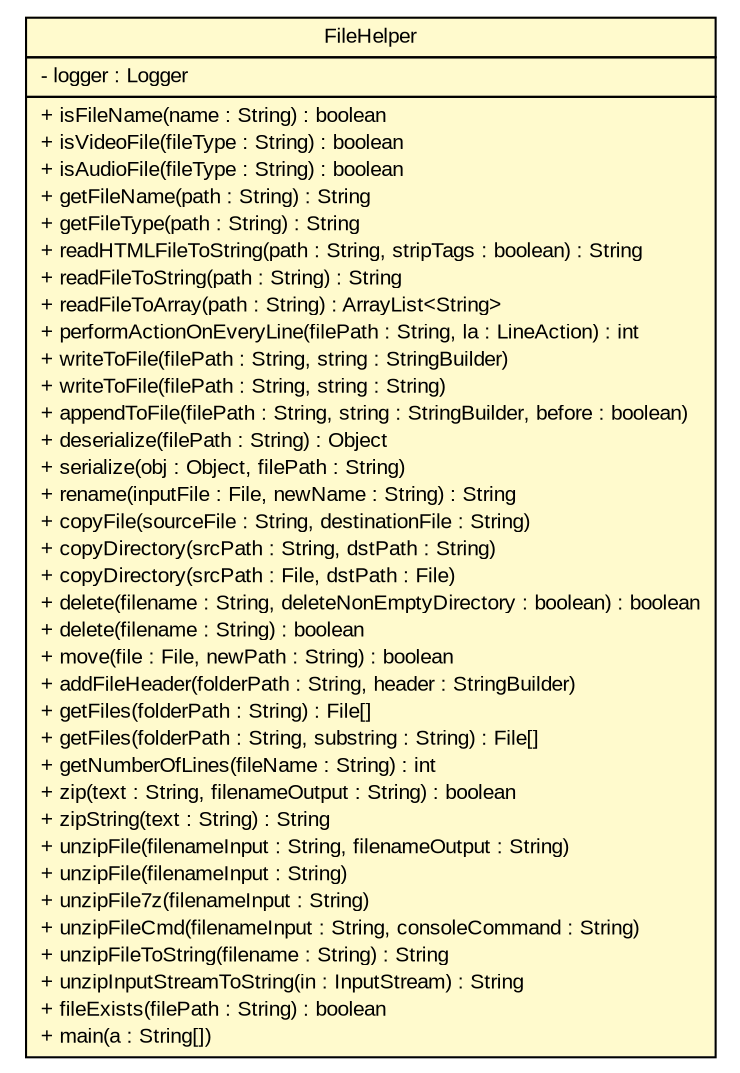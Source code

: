 #!/usr/local/bin/dot
#
# Class diagram 
# Generated by UMLGraph version 5.2 (http://www.umlgraph.org/)
#

digraph G {
	edge [fontname="arial",fontsize=10,labelfontname="arial",labelfontsize=10];
	node [fontname="arial",fontsize=10,shape=plaintext];
	nodesep=0.25;
	ranksep=0.5;
	// tud.iir.helper.FileHelper
	c40963 [label=<<table title="tud.iir.helper.FileHelper" border="0" cellborder="1" cellspacing="0" cellpadding="2" port="p" bgcolor="lemonChiffon" href="./FileHelper.html">
		<tr><td><table border="0" cellspacing="0" cellpadding="1">
<tr><td align="center" balign="center"> FileHelper </td></tr>
		</table></td></tr>
		<tr><td><table border="0" cellspacing="0" cellpadding="1">
<tr><td align="left" balign="left"> - logger : Logger </td></tr>
		</table></td></tr>
		<tr><td><table border="0" cellspacing="0" cellpadding="1">
<tr><td align="left" balign="left"> + isFileName(name : String) : boolean </td></tr>
<tr><td align="left" balign="left"> + isVideoFile(fileType : String) : boolean </td></tr>
<tr><td align="left" balign="left"> + isAudioFile(fileType : String) : boolean </td></tr>
<tr><td align="left" balign="left"> + getFileName(path : String) : String </td></tr>
<tr><td align="left" balign="left"> + getFileType(path : String) : String </td></tr>
<tr><td align="left" balign="left"> + readHTMLFileToString(path : String, stripTags : boolean) : String </td></tr>
<tr><td align="left" balign="left"> + readFileToString(path : String) : String </td></tr>
<tr><td align="left" balign="left"> + readFileToArray(path : String) : ArrayList&lt;String&gt; </td></tr>
<tr><td align="left" balign="left"> + performActionOnEveryLine(filePath : String, la : LineAction) : int </td></tr>
<tr><td align="left" balign="left"> + writeToFile(filePath : String, string : StringBuilder) </td></tr>
<tr><td align="left" balign="left"> + writeToFile(filePath : String, string : String) </td></tr>
<tr><td align="left" balign="left"> + appendToFile(filePath : String, string : StringBuilder, before : boolean) </td></tr>
<tr><td align="left" balign="left"> + deserialize(filePath : String) : Object </td></tr>
<tr><td align="left" balign="left"> + serialize(obj : Object, filePath : String) </td></tr>
<tr><td align="left" balign="left"> + rename(inputFile : File, newName : String) : String </td></tr>
<tr><td align="left" balign="left"> + copyFile(sourceFile : String, destinationFile : String) </td></tr>
<tr><td align="left" balign="left"> + copyDirectory(srcPath : String, dstPath : String) </td></tr>
<tr><td align="left" balign="left"> + copyDirectory(srcPath : File, dstPath : File) </td></tr>
<tr><td align="left" balign="left"> + delete(filename : String, deleteNonEmptyDirectory : boolean) : boolean </td></tr>
<tr><td align="left" balign="left"> + delete(filename : String) : boolean </td></tr>
<tr><td align="left" balign="left"> + move(file : File, newPath : String) : boolean </td></tr>
<tr><td align="left" balign="left"> + addFileHeader(folderPath : String, header : StringBuilder) </td></tr>
<tr><td align="left" balign="left"> + getFiles(folderPath : String) : File[] </td></tr>
<tr><td align="left" balign="left"> + getFiles(folderPath : String, substring : String) : File[] </td></tr>
<tr><td align="left" balign="left"> + getNumberOfLines(fileName : String) : int </td></tr>
<tr><td align="left" balign="left"> + zip(text : String, filenameOutput : String) : boolean </td></tr>
<tr><td align="left" balign="left"> + zipString(text : String) : String </td></tr>
<tr><td align="left" balign="left"> + unzipFile(filenameInput : String, filenameOutput : String) </td></tr>
<tr><td align="left" balign="left"> + unzipFile(filenameInput : String) </td></tr>
<tr><td align="left" balign="left"> + unzipFile7z(filenameInput : String) </td></tr>
<tr><td align="left" balign="left"> + unzipFileCmd(filenameInput : String, consoleCommand : String) </td></tr>
<tr><td align="left" balign="left"> + unzipFileToString(filename : String) : String </td></tr>
<tr><td align="left" balign="left"> + unzipInputStreamToString(in : InputStream) : String </td></tr>
<tr><td align="left" balign="left"> + fileExists(filePath : String) : boolean </td></tr>
<tr><td align="left" balign="left"> + main(a : String[]) </td></tr>
		</table></td></tr>
		</table>>, fontname="arial", fontcolor="black", fontsize=10.0];
}

